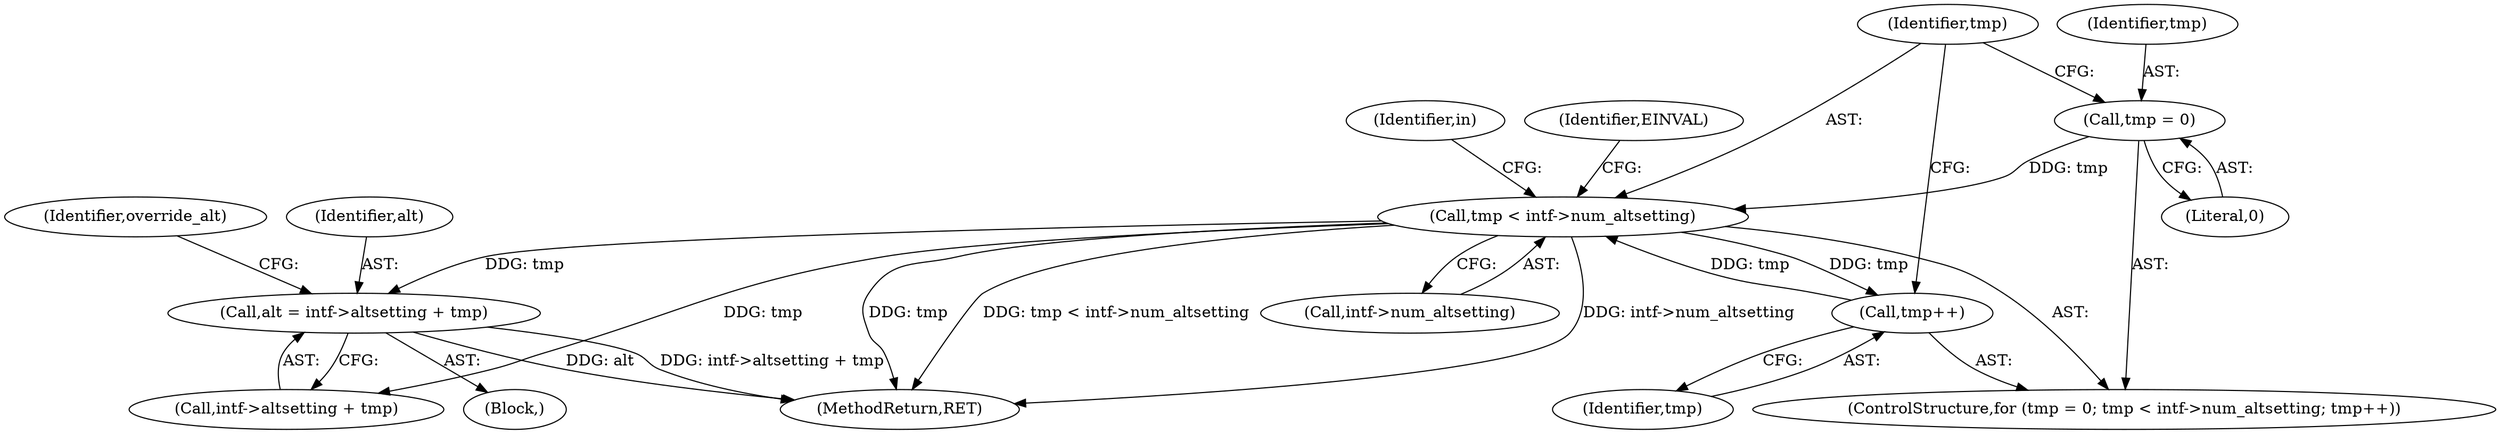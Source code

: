 digraph "0_linux_7c80f9e4a588f1925b07134bb2e3689335f6c6d8@integer" {
"1000143" [label="(Call,alt = intf->altsetting + tmp)"];
"1000119" [label="(Call,tmp < intf->num_altsetting)"];
"1000116" [label="(Call,tmp = 0)"];
"1000124" [label="(Call,tmp++)"];
"1000129" [label="(Identifier,in)"];
"1000145" [label="(Call,intf->altsetting + tmp)"];
"1000255" [label="(Identifier,EINVAL)"];
"1000117" [label="(Identifier,tmp)"];
"1000429" [label="(MethodReturn,RET)"];
"1000143" [label="(Call,alt = intf->altsetting + tmp)"];
"1000119" [label="(Call,tmp < intf->num_altsetting)"];
"1000126" [label="(Block,)"];
"1000153" [label="(Identifier,override_alt)"];
"1000121" [label="(Call,intf->num_altsetting)"];
"1000125" [label="(Identifier,tmp)"];
"1000115" [label="(ControlStructure,for (tmp = 0; tmp < intf->num_altsetting; tmp++))"];
"1000118" [label="(Literal,0)"];
"1000116" [label="(Call,tmp = 0)"];
"1000124" [label="(Call,tmp++)"];
"1000120" [label="(Identifier,tmp)"];
"1000144" [label="(Identifier,alt)"];
"1000143" -> "1000126"  [label="AST: "];
"1000143" -> "1000145"  [label="CFG: "];
"1000144" -> "1000143"  [label="AST: "];
"1000145" -> "1000143"  [label="AST: "];
"1000153" -> "1000143"  [label="CFG: "];
"1000143" -> "1000429"  [label="DDG: alt"];
"1000143" -> "1000429"  [label="DDG: intf->altsetting + tmp"];
"1000119" -> "1000143"  [label="DDG: tmp"];
"1000119" -> "1000115"  [label="AST: "];
"1000119" -> "1000121"  [label="CFG: "];
"1000120" -> "1000119"  [label="AST: "];
"1000121" -> "1000119"  [label="AST: "];
"1000129" -> "1000119"  [label="CFG: "];
"1000255" -> "1000119"  [label="CFG: "];
"1000119" -> "1000429"  [label="DDG: intf->num_altsetting"];
"1000119" -> "1000429"  [label="DDG: tmp"];
"1000119" -> "1000429"  [label="DDG: tmp < intf->num_altsetting"];
"1000116" -> "1000119"  [label="DDG: tmp"];
"1000124" -> "1000119"  [label="DDG: tmp"];
"1000119" -> "1000124"  [label="DDG: tmp"];
"1000119" -> "1000145"  [label="DDG: tmp"];
"1000116" -> "1000115"  [label="AST: "];
"1000116" -> "1000118"  [label="CFG: "];
"1000117" -> "1000116"  [label="AST: "];
"1000118" -> "1000116"  [label="AST: "];
"1000120" -> "1000116"  [label="CFG: "];
"1000124" -> "1000115"  [label="AST: "];
"1000124" -> "1000125"  [label="CFG: "];
"1000125" -> "1000124"  [label="AST: "];
"1000120" -> "1000124"  [label="CFG: "];
}
